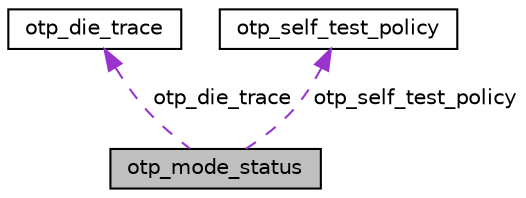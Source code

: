 digraph "otp_mode_status"
{
 // LATEX_PDF_SIZE
  edge [fontname="Helvetica",fontsize="10",labelfontname="Helvetica",labelfontsize="10"];
  node [fontname="Helvetica",fontsize="10",shape=record];
  Node1 [label="otp_mode_status",height=0.2,width=0.4,color="black", fillcolor="grey75", style="filled", fontcolor="black",tooltip=" "];
  Node2 -> Node1 [dir="back",color="darkorchid3",fontsize="10",style="dashed",label=" otp_die_trace" ,fontname="Helvetica"];
  Node2 [label="otp_die_trace",height=0.2,width=0.4,color="black", fillcolor="white", style="filled",URL="$structotp__die__trace.html",tooltip=" "];
  Node3 -> Node1 [dir="back",color="darkorchid3",fontsize="10",style="dashed",label=" otp_self_test_policy" ,fontname="Helvetica"];
  Node3 [label="otp_self_test_policy",height=0.2,width=0.4,color="black", fillcolor="white", style="filled",URL="$structotp__self__test__policy.html",tooltip=" "];
}
